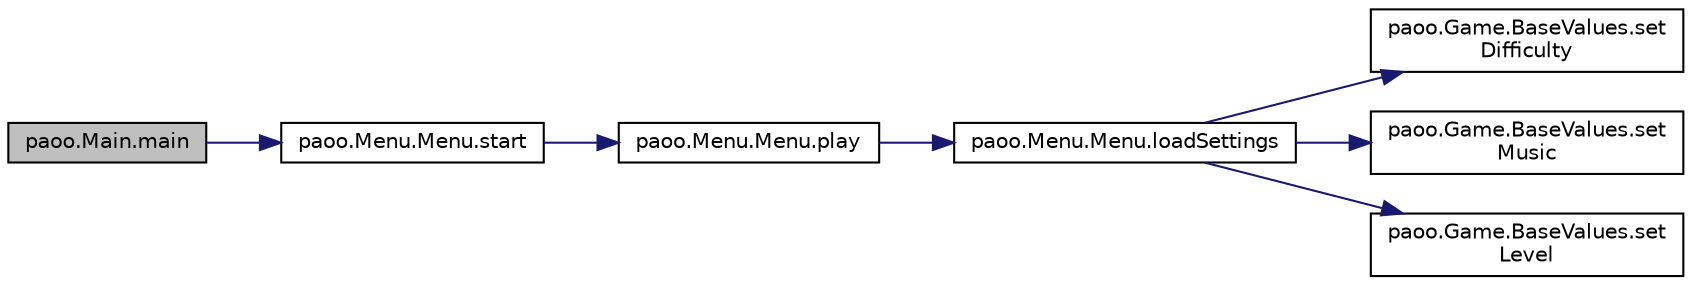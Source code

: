 digraph "paoo.Main.main"
{
 // LATEX_PDF_SIZE
  edge [fontname="Helvetica",fontsize="10",labelfontname="Helvetica",labelfontsize="10"];
  node [fontname="Helvetica",fontsize="10",shape=record];
  rankdir="LR";
  Node0 [label="paoo.Main.main",height=0.2,width=0.4,color="black", fillcolor="grey75", style="filled", fontcolor="black",tooltip=" "];
  Node0 -> Node1 [color="midnightblue",fontsize="10",style="solid",fontname="Helvetica"];
  Node1 [label="paoo.Menu.Menu.start",height=0.2,width=0.4,color="black", fillcolor="white", style="filled",URL="$classpaoo_1_1_menu_1_1_menu.html#a793c1a928f9055aa32d799d1c1d53f34",tooltip=" "];
  Node1 -> Node2 [color="midnightblue",fontsize="10",style="solid",fontname="Helvetica"];
  Node2 [label="paoo.Menu.Menu.play",height=0.2,width=0.4,color="black", fillcolor="white", style="filled",URL="$classpaoo_1_1_menu_1_1_menu.html#aeb6108bfbf42e81c0b125444723ba059",tooltip=" "];
  Node2 -> Node3 [color="midnightblue",fontsize="10",style="solid",fontname="Helvetica"];
  Node3 [label="paoo.Menu.Menu.loadSettings",height=0.2,width=0.4,color="black", fillcolor="white", style="filled",URL="$classpaoo_1_1_menu_1_1_menu.html#ad21722ef009d8e17b0f6c93852a5d100",tooltip=" "];
  Node3 -> Node4 [color="midnightblue",fontsize="10",style="solid",fontname="Helvetica"];
  Node4 [label="paoo.Game.BaseValues.set\lDifficulty",height=0.2,width=0.4,color="black", fillcolor="white", style="filled",URL="$classpaoo_1_1_game_1_1_base_values.html#a38e3eef7dd9da249d9f444ca78b2c864",tooltip=" "];
  Node3 -> Node5 [color="midnightblue",fontsize="10",style="solid",fontname="Helvetica"];
  Node5 [label="paoo.Game.BaseValues.set\lMusic",height=0.2,width=0.4,color="black", fillcolor="white", style="filled",URL="$classpaoo_1_1_game_1_1_base_values.html#a99f6a5f192eadd6fb3ae55e63bc5d24e",tooltip=" "];
  Node3 -> Node6 [color="midnightblue",fontsize="10",style="solid",fontname="Helvetica"];
  Node6 [label="paoo.Game.BaseValues.set\lLevel",height=0.2,width=0.4,color="black", fillcolor="white", style="filled",URL="$classpaoo_1_1_game_1_1_base_values.html#abc4edc9cb65266af9d297b35b4f8ecfa",tooltip=" "];
}
